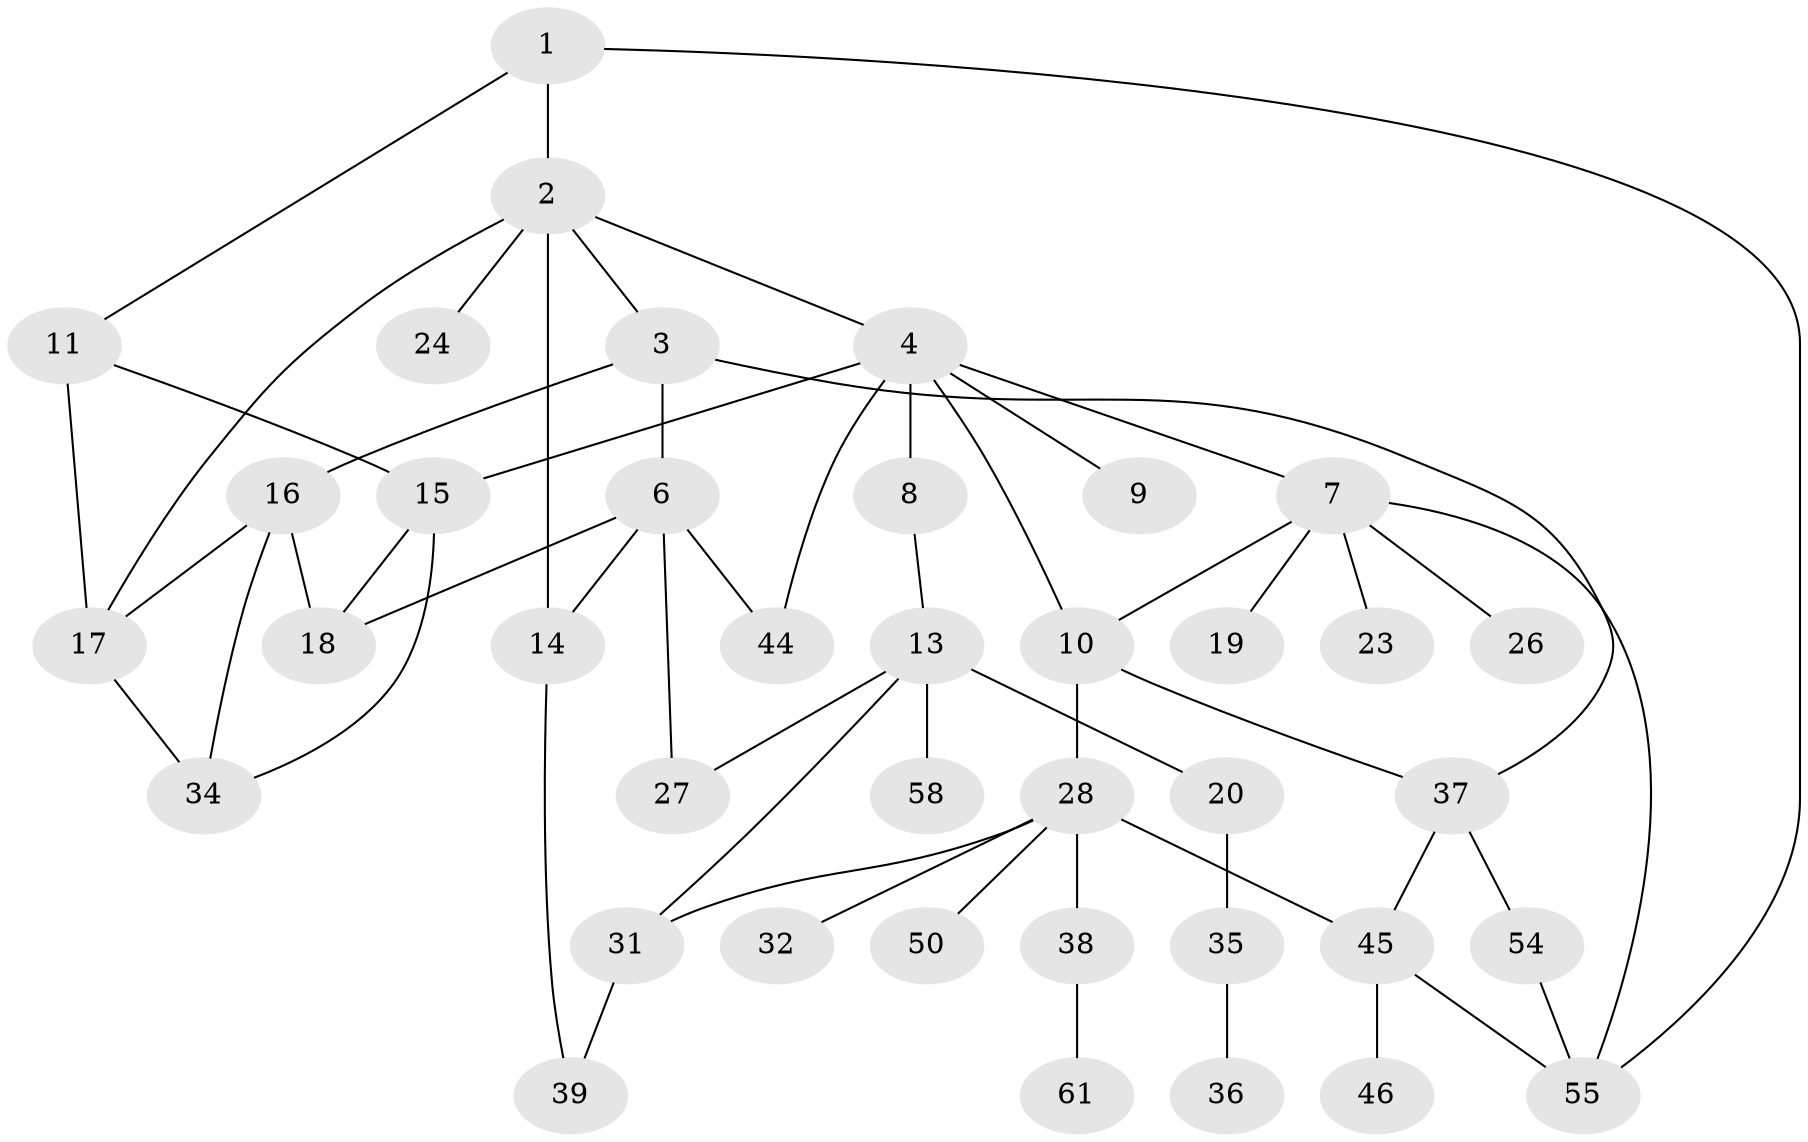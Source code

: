 // Generated by graph-tools (version 1.1) at 2025/51/02/27/25 19:51:37]
// undirected, 39 vertices, 56 edges
graph export_dot {
graph [start="1"]
  node [color=gray90,style=filled];
  1 [super="+60"];
  2 [super="+59"];
  3 [super="+64"];
  4 [super="+5"];
  6 [super="+40"];
  7 [super="+12"];
  8 [super="+21"];
  9 [super="+29"];
  10 [super="+57"];
  11 [super="+41"];
  13 [super="+22"];
  14 [super="+47"];
  15 [super="+25"];
  16 [super="+33"];
  17;
  18 [super="+53"];
  19 [super="+51"];
  20;
  23;
  24;
  26;
  27;
  28 [super="+30"];
  31 [super="+43"];
  32;
  34 [super="+42"];
  35 [super="+48"];
  36;
  37 [super="+52"];
  38;
  39 [super="+65"];
  44 [super="+49"];
  45 [super="+62"];
  46;
  50;
  54 [super="+56"];
  55;
  58 [super="+63"];
  61;
  1 -- 2;
  1 -- 11;
  1 -- 55;
  2 -- 3;
  2 -- 4;
  2 -- 14;
  2 -- 24;
  2 -- 17;
  3 -- 6;
  3 -- 16;
  3 -- 37;
  4 -- 8;
  4 -- 9;
  4 -- 10;
  4 -- 7;
  4 -- 44;
  4 -- 15;
  6 -- 18;
  6 -- 27;
  6 -- 44;
  6 -- 14;
  7 -- 10;
  7 -- 19;
  7 -- 23;
  7 -- 26;
  7 -- 55;
  8 -- 13;
  10 -- 28;
  10 -- 37;
  11 -- 15;
  11 -- 17;
  13 -- 20;
  13 -- 27;
  13 -- 58;
  13 -- 31;
  14 -- 39;
  15 -- 18;
  15 -- 34;
  16 -- 17;
  16 -- 34;
  16 -- 18;
  17 -- 34;
  20 -- 35;
  28 -- 31;
  28 -- 32;
  28 -- 50;
  28 -- 45;
  28 -- 38;
  31 -- 39;
  35 -- 36;
  37 -- 54;
  37 -- 45;
  38 -- 61;
  45 -- 46;
  45 -- 55;
  54 -- 55;
}
